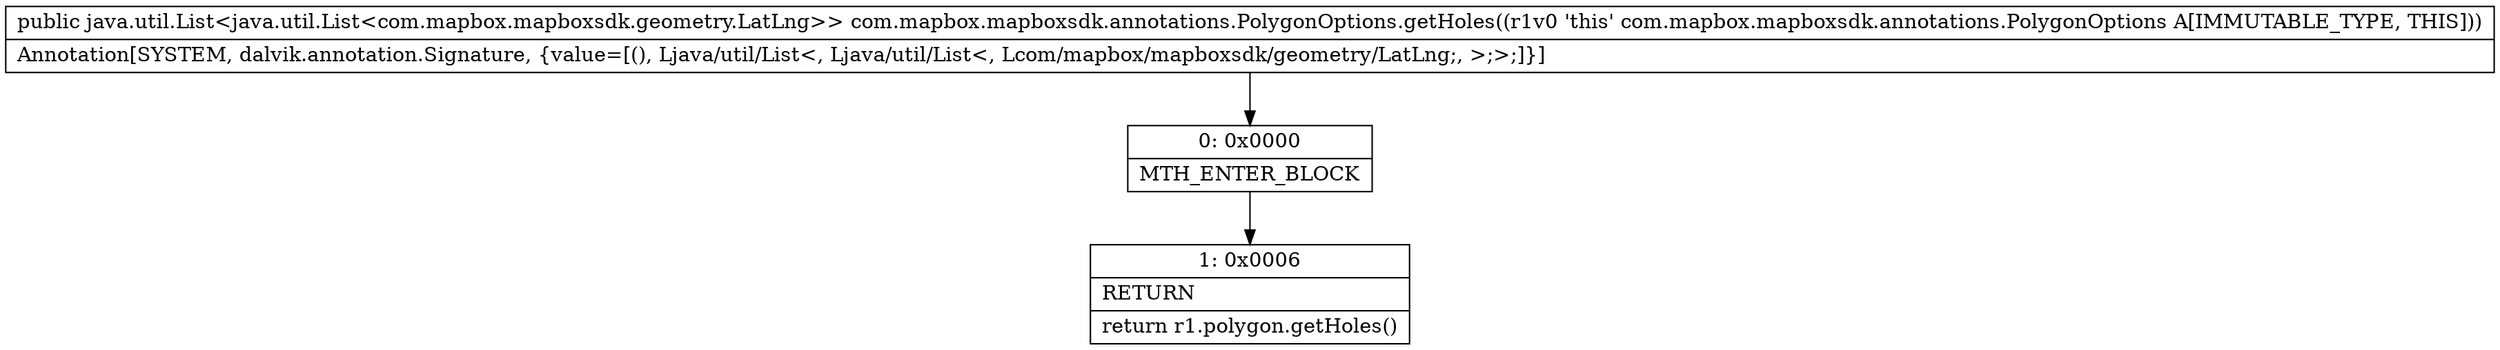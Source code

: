 digraph "CFG forcom.mapbox.mapboxsdk.annotations.PolygonOptions.getHoles()Ljava\/util\/List;" {
Node_0 [shape=record,label="{0\:\ 0x0000|MTH_ENTER_BLOCK\l}"];
Node_1 [shape=record,label="{1\:\ 0x0006|RETURN\l|return r1.polygon.getHoles()\l}"];
MethodNode[shape=record,label="{public java.util.List\<java.util.List\<com.mapbox.mapboxsdk.geometry.LatLng\>\> com.mapbox.mapboxsdk.annotations.PolygonOptions.getHoles((r1v0 'this' com.mapbox.mapboxsdk.annotations.PolygonOptions A[IMMUTABLE_TYPE, THIS]))  | Annotation[SYSTEM, dalvik.annotation.Signature, \{value=[(), Ljava\/util\/List\<, Ljava\/util\/List\<, Lcom\/mapbox\/mapboxsdk\/geometry\/LatLng;, \>;\>;]\}]\l}"];
MethodNode -> Node_0;
Node_0 -> Node_1;
}

